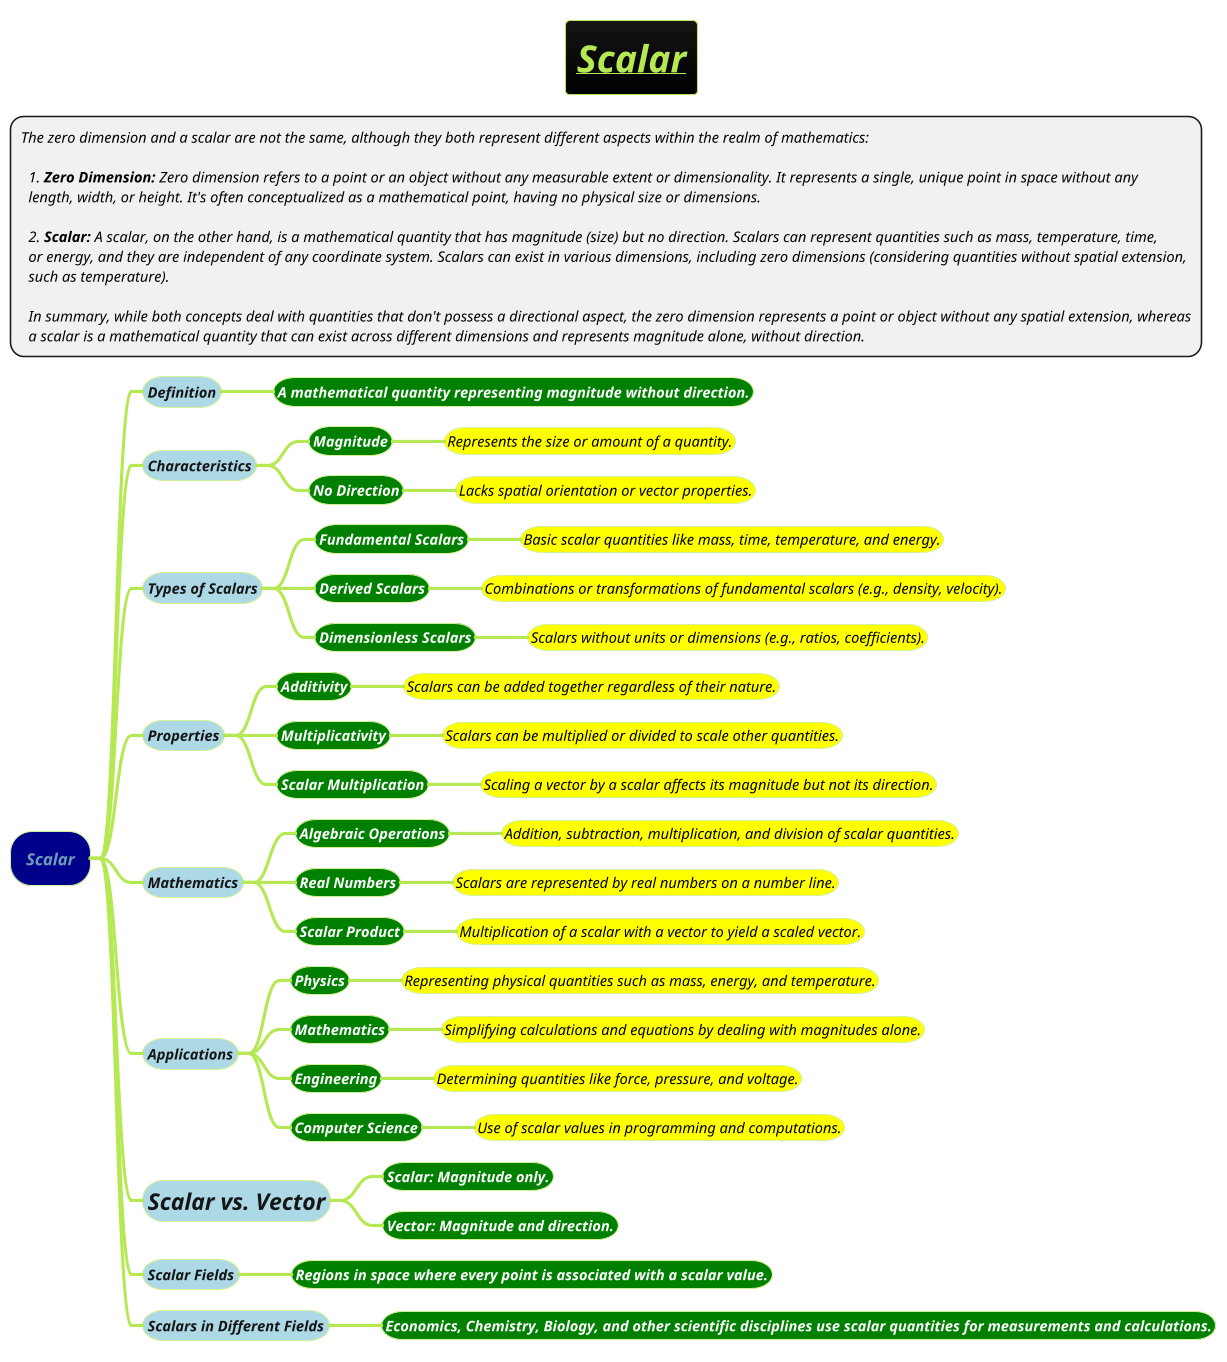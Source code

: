 @startmindmap
title =<i><b><u>Scalar
*:<i><color #blac><size:14>The zero dimension and a scalar are not the same, although they both represent different aspects within the realm of mathematics:

<i><color #blac><size:14>  1. **Zero Dimension:** Zero dimension refers to a point or an object without any measurable extent or dimensionality. It represents a single, unique point in space without any
<i><color #blac><size:14>  length, width, or height. It's often conceptualized as a mathematical point, having no physical size or dimensions.

<i><color #blac><size:14>  2. **Scalar:** A scalar, on the other hand, is a mathematical quantity that has magnitude (size) but no direction. Scalars can represent quantities such as mass, temperature, time,
<i><color #blac><size:14>  or energy, and they are independent of any coordinate system. Scalars can exist in various dimensions, including zero dimensions (considering quantities without spatial extension,
<i><color #blac><size:14>  such as temperature).

<i><color #blac><size:14>  In summary, while both concepts deal with quantities that don't possess a directional aspect, the zero dimension represents a point or object without any spatial extension, whereas
<i><color #blac><size:14>  a scalar is a mathematical quantity that can exist across different dimensions and represents magnitude alone, without direction.;
!theme hacker

*[#darkblue] <i>Scalar
**[#lightblue] <i><color #blac><size:14>Definition
***[#green] <b><i><color #white><size:14>A mathematical quantity representing magnitude without direction.
**[#lightblue] <i><color #blac><size:14>Characteristics
***[#green] <b><i><color #white><size:14>Magnitude
****[#yellow] <i><color #black><size:14>Represents the size or amount of a quantity.
***[#green] <b><i><color #white><size:14>No Direction
****[#yellow] <i><color #black><size:14>Lacks spatial orientation or vector properties.
**[#lightblue] <i><color #blac><size:14>Types of Scalars
***[#green] <b><i><color #white><size:14>Fundamental Scalars
****[#yellow] <i><color #black><size:14>Basic scalar quantities like mass, time, temperature, and energy.
***[#green] <b><i><color #white><size:14>Derived Scalars
****[#yellow] <i><color #black><size:14>Combinations or transformations of fundamental scalars (e.g., density, velocity).
***[#green] <b><i><color #white><size:14>Dimensionless Scalars
****[#yellow] <i><color #black><size:14>Scalars without units or dimensions (e.g., ratios, coefficients).
**[#lightblue] <i><color #blac><size:14>Properties
***[#green] <b><i><color #white><size:14>Additivity
****[#yellow] <i><color #black><size:14>Scalars can be added together regardless of their nature.
***[#green] <b><i><color #white><size:14>Multiplicativity
****[#yellow] <i><color #black><size:14>Scalars can be multiplied or divided to scale other quantities.
***[#green] <b><i><color #white><size:14>Scalar Multiplication
****[#yellow] <i><color #black><size:14>Scaling a vector by a scalar affects its magnitude but not its direction.
**[#lightblue] <i><color #blac><size:14>Mathematics
***[#green] <b><i><color #white><size:14>Algebraic Operations
****[#yellow] <i><color #black><size:14>Addition, subtraction, multiplication, and division of scalar quantities.
***[#green] <b><i><color #white><size:14>Real Numbers
****[#yellow] <i><color #black><size:14>Scalars are represented by real numbers on a number line.
***[#green] <b><i><color #white><size:14>Scalar Product
****[#yellow] <i><color #black><size:14>Multiplication of a scalar with a vector to yield a scaled vector.
**[#lightblue] <i><color #blac><size:14>Applications
***[#green] <b><i><color #white><size:14>Physics
****[#yellow] <i><color #black><size:14>Representing physical quantities such as mass, energy, and temperature.
***[#green] <b><i><color #white><size:14>Mathematics
****[#yellow] <i><color #black><size:14>Simplifying calculations and equations by dealing with magnitudes alone.
***[#green] <b><i><color #white><size:14>Engineering
****[#yellow] <i><color #black><size:14>Determining quantities like force, pressure, and voltage.
***[#green] <b><i><color #white><size:14>Computer Science
****[#yellow] <i><color #black><size:14>Use of scalar values in programming and computations.
**[#lightblue] <i><color #blac><size:22>Scalar vs. Vector
***[#green] <b><i><color #white><size:14>Scalar: Magnitude only.
***[#green] <b><i><color #white><size:14>Vector: Magnitude and direction.
**[#lightblue] <i><color #blac><size:14>Scalar Fields
***[#green] <b><i><color #white><size:14>Regions in space where every point is associated with a scalar value.
**[#lightblue] <i><color #blac><size:14>Scalars in Different Fields
***[#green] <b><i><color #white><size:14>Economics, Chemistry, Biology, and other scientific disciplines use scalar quantities for measurements and calculations.

@endmindmap
